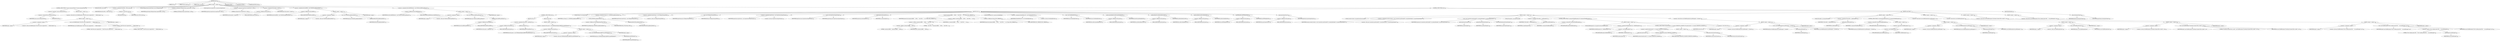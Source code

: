 digraph "parse" {  
"146" [label = <(METHOD,parse)<SUB>103</SUB>> ]
"4" [label = <(PARAM,this)<SUB>103</SUB>> ]
"147" [label = <(PARAM,Project project)<SUB>103</SUB>> ]
"148" [label = <(PARAM,Object source)<SUB>103</SUB>> ]
"149" [label = <(BLOCK,&lt;empty&gt;,&lt;empty&gt;)<SUB>103</SUB>> ]
"150" [label = <(CONTROL_STRUCTURE,if (!(source instanceof File)),if (!(source instanceof File)))<SUB>104</SUB>> ]
"151" [label = <(&lt;operator&gt;.logicalNot,!(source instanceof File))<SUB>104</SUB>> ]
"152" [label = <(&lt;operator&gt;.instanceOf,source instanceof File)<SUB>104</SUB>> ]
"153" [label = <(IDENTIFIER,source,source instanceof File)<SUB>104</SUB>> ]
"154" [label = <(TYPE_REF,File,File)<SUB>104</SUB>> ]
"155" [label = <(BLOCK,&lt;empty&gt;,&lt;empty&gt;)<SUB>104</SUB>> ]
"156" [label = <(&lt;operator&gt;.throw,throw new BuildException(&quot;Only File source supported by &quot; + &quot;default plugin&quot;);)<SUB>105</SUB>> ]
"157" [label = <(BLOCK,&lt;empty&gt;,&lt;empty&gt;)<SUB>105</SUB>> ]
"158" [label = <(&lt;operator&gt;.assignment,&lt;empty&gt;)> ]
"159" [label = <(IDENTIFIER,$obj1,&lt;empty&gt;)> ]
"160" [label = <(&lt;operator&gt;.alloc,new BuildException(&quot;Only File source supported by &quot; + &quot;default plugin&quot;))<SUB>105</SUB>> ]
"161" [label = <(&lt;init&gt;,new BuildException(&quot;Only File source supported by &quot; + &quot;default plugin&quot;))<SUB>105</SUB>> ]
"162" [label = <(IDENTIFIER,$obj1,new BuildException(&quot;Only File source supported by &quot; + &quot;default plugin&quot;))> ]
"163" [label = <(&lt;operator&gt;.addition,&quot;Only File source supported by &quot; + &quot;default plugin&quot;)<SUB>105</SUB>> ]
"164" [label = <(LITERAL,&quot;Only File source supported by &quot;,&quot;Only File source supported by &quot; + &quot;default plugin&quot;)<SUB>105</SUB>> ]
"165" [label = <(LITERAL,&quot;default plugin&quot;,&quot;Only File source supported by &quot; + &quot;default plugin&quot;)<SUB>106</SUB>> ]
"166" [label = <(IDENTIFIER,$obj1,&lt;empty&gt;)> ]
"167" [label = <(LOCAL,File bFile: java.io.File)> ]
"168" [label = <(&lt;operator&gt;.assignment,File bFile = (File) source)<SUB>108</SUB>> ]
"169" [label = <(IDENTIFIER,bFile,File bFile = (File) source)<SUB>108</SUB>> ]
"170" [label = <(&lt;operator&gt;.cast,(File) source)<SUB>108</SUB>> ]
"171" [label = <(TYPE_REF,File,File)<SUB>108</SUB>> ]
"172" [label = <(IDENTIFIER,source,(File) source)<SUB>108</SUB>> ]
"8" [label = <(LOCAL,FileInputStream inputStream: java.io.FileInputStream)> ]
"173" [label = <(&lt;operator&gt;.assignment,FileInputStream inputStream = null)<SUB>109</SUB>> ]
"174" [label = <(IDENTIFIER,inputStream,FileInputStream inputStream = null)<SUB>109</SUB>> ]
"175" [label = <(LITERAL,null,FileInputStream inputStream = null)<SUB>109</SUB>> ]
"10" [label = <(LOCAL,InputSource inputSource: org.xml.sax.InputSource)> ]
"176" [label = <(&lt;operator&gt;.assignment,InputSource inputSource = null)<SUB>110</SUB>> ]
"177" [label = <(IDENTIFIER,inputSource,InputSource inputSource = null)<SUB>110</SUB>> ]
"178" [label = <(LITERAL,null,InputSource inputSource = null)<SUB>110</SUB>> ]
"179" [label = <(&lt;operator&gt;.assignment,this.project = project)<SUB>112</SUB>> ]
"180" [label = <(&lt;operator&gt;.fieldAccess,this.project)<SUB>112</SUB>> ]
"3" [label = <(IDENTIFIER,this,this.project = project)<SUB>112</SUB>> ]
"181" [label = <(FIELD_IDENTIFIER,project,project)<SUB>112</SUB>> ]
"182" [label = <(IDENTIFIER,project,this.project = project)<SUB>112</SUB>> ]
"183" [label = <(&lt;operator&gt;.assignment,this.buildFile = new File(bFile.getAbsolutePath()))<SUB>113</SUB>> ]
"184" [label = <(&lt;operator&gt;.fieldAccess,this.buildFile)<SUB>113</SUB>> ]
"5" [label = <(IDENTIFIER,this,this.buildFile = new File(bFile.getAbsolutePath()))<SUB>113</SUB>> ]
"185" [label = <(FIELD_IDENTIFIER,buildFile,buildFile)<SUB>113</SUB>> ]
"186" [label = <(BLOCK,&lt;empty&gt;,&lt;empty&gt;)<SUB>113</SUB>> ]
"187" [label = <(&lt;operator&gt;.assignment,&lt;empty&gt;)> ]
"188" [label = <(IDENTIFIER,$obj2,&lt;empty&gt;)> ]
"189" [label = <(&lt;operator&gt;.alloc,new File(bFile.getAbsolutePath()))<SUB>113</SUB>> ]
"190" [label = <(&lt;init&gt;,new File(bFile.getAbsolutePath()))<SUB>113</SUB>> ]
"191" [label = <(IDENTIFIER,$obj2,new File(bFile.getAbsolutePath()))> ]
"192" [label = <(getAbsolutePath,bFile.getAbsolutePath())<SUB>113</SUB>> ]
"193" [label = <(IDENTIFIER,bFile,bFile.getAbsolutePath())<SUB>113</SUB>> ]
"194" [label = <(IDENTIFIER,$obj2,&lt;empty&gt;)> ]
"195" [label = <(&lt;operator&gt;.assignment,this.buildFileParent = new File(this.buildFile.getParent()))<SUB>114</SUB>> ]
"196" [label = <(&lt;operator&gt;.fieldAccess,this.buildFileParent)<SUB>114</SUB>> ]
"197" [label = <(IDENTIFIER,this,this.buildFileParent = new File(this.buildFile.getParent()))<SUB>114</SUB>> ]
"198" [label = <(FIELD_IDENTIFIER,buildFileParent,buildFileParent)<SUB>114</SUB>> ]
"199" [label = <(BLOCK,&lt;empty&gt;,&lt;empty&gt;)<SUB>114</SUB>> ]
"200" [label = <(&lt;operator&gt;.assignment,&lt;empty&gt;)> ]
"201" [label = <(IDENTIFIER,$obj3,&lt;empty&gt;)> ]
"202" [label = <(&lt;operator&gt;.alloc,new File(this.buildFile.getParent()))<SUB>114</SUB>> ]
"203" [label = <(&lt;init&gt;,new File(this.buildFile.getParent()))<SUB>114</SUB>> ]
"204" [label = <(IDENTIFIER,$obj3,new File(this.buildFile.getParent()))> ]
"205" [label = <(getParent,this.buildFile.getParent())<SUB>114</SUB>> ]
"206" [label = <(&lt;operator&gt;.fieldAccess,this.buildFile)<SUB>114</SUB>> ]
"6" [label = <(IDENTIFIER,this,this.buildFile.getParent())<SUB>114</SUB>> ]
"207" [label = <(FIELD_IDENTIFIER,buildFile,buildFile)<SUB>114</SUB>> ]
"208" [label = <(IDENTIFIER,$obj3,&lt;empty&gt;)> ]
"209" [label = <(CONTROL_STRUCTURE,try,try)<SUB>116</SUB>> ]
"210" [label = <(BLOCK,try,try)<SUB>116</SUB>> ]
"211" [label = <(CONTROL_STRUCTURE,try,try)<SUB>117</SUB>> ]
"212" [label = <(BLOCK,try,try)<SUB>117</SUB>> ]
"213" [label = <(&lt;operator&gt;.assignment,this.parser = getParser())<SUB>118</SUB>> ]
"214" [label = <(&lt;operator&gt;.fieldAccess,this.parser)<SUB>118</SUB>> ]
"215" [label = <(IDENTIFIER,this,this.parser = getParser())<SUB>118</SUB>> ]
"216" [label = <(FIELD_IDENTIFIER,parser,parser)<SUB>118</SUB>> ]
"217" [label = <(getParser,getParser())<SUB>118</SUB>> ]
"218" [label = <(IDENTIFIER,JAXPUtils,getParser())<SUB>118</SUB>> ]
"219" [label = <(BLOCK,catch,catch)> ]
"220" [label = <(BLOCK,&lt;empty&gt;,&lt;empty&gt;)<SUB>119</SUB>> ]
"221" [label = <(&lt;operator&gt;.assignment,this.parser = new XMLReaderAdapter(JAXPUtils.getXMLReader()))<SUB>120</SUB>> ]
"222" [label = <(&lt;operator&gt;.fieldAccess,this.parser)<SUB>120</SUB>> ]
"223" [label = <(IDENTIFIER,this,this.parser = new XMLReaderAdapter(JAXPUtils.getXMLReader()))<SUB>120</SUB>> ]
"224" [label = <(FIELD_IDENTIFIER,parser,parser)<SUB>120</SUB>> ]
"225" [label = <(BLOCK,&lt;empty&gt;,&lt;empty&gt;)<SUB>120</SUB>> ]
"226" [label = <(&lt;operator&gt;.assignment,&lt;empty&gt;)> ]
"227" [label = <(IDENTIFIER,$obj4,&lt;empty&gt;)> ]
"228" [label = <(&lt;operator&gt;.alloc,new XMLReaderAdapter(JAXPUtils.getXMLReader()))<SUB>120</SUB>> ]
"229" [label = <(&lt;init&gt;,new XMLReaderAdapter(JAXPUtils.getXMLReader()))<SUB>120</SUB>> ]
"230" [label = <(IDENTIFIER,$obj4,new XMLReaderAdapter(JAXPUtils.getXMLReader()))> ]
"231" [label = <(getXMLReader,getXMLReader())<SUB>120</SUB>> ]
"232" [label = <(IDENTIFIER,JAXPUtils,getXMLReader())<SUB>120</SUB>> ]
"233" [label = <(IDENTIFIER,$obj4,&lt;empty&gt;)> ]
"234" [label = <(LOCAL,String uri: java.lang.String)> ]
"235" [label = <(&lt;operator&gt;.assignment,String uri = toURI(bFile.getAbsolutePath()))<SUB>124</SUB>> ]
"236" [label = <(IDENTIFIER,uri,String uri = toURI(bFile.getAbsolutePath()))<SUB>124</SUB>> ]
"237" [label = <(toURI,toURI(bFile.getAbsolutePath()))<SUB>124</SUB>> ]
"238" [label = <(&lt;operator&gt;.fieldAccess,ProjectHelperImpl.FILE_UTILS)<SUB>124</SUB>> ]
"239" [label = <(IDENTIFIER,ProjectHelperImpl,toURI(bFile.getAbsolutePath()))<SUB>124</SUB>> ]
"240" [label = <(FIELD_IDENTIFIER,FILE_UTILS,FILE_UTILS)<SUB>124</SUB>> ]
"241" [label = <(getAbsolutePath,bFile.getAbsolutePath())<SUB>124</SUB>> ]
"242" [label = <(IDENTIFIER,bFile,bFile.getAbsolutePath())<SUB>124</SUB>> ]
"243" [label = <(&lt;operator&gt;.assignment,inputStream = new FileInputStream(bFile))<SUB>125</SUB>> ]
"244" [label = <(IDENTIFIER,inputStream,inputStream = new FileInputStream(bFile))<SUB>125</SUB>> ]
"245" [label = <(&lt;operator&gt;.alloc,new FileInputStream(bFile))<SUB>125</SUB>> ]
"246" [label = <(&lt;init&gt;,new FileInputStream(bFile))<SUB>125</SUB>> ]
"7" [label = <(IDENTIFIER,inputStream,new FileInputStream(bFile))<SUB>125</SUB>> ]
"247" [label = <(IDENTIFIER,bFile,new FileInputStream(bFile))<SUB>125</SUB>> ]
"248" [label = <(&lt;operator&gt;.assignment,inputSource = new InputSource(inputStream))<SUB>126</SUB>> ]
"249" [label = <(IDENTIFIER,inputSource,inputSource = new InputSource(inputStream))<SUB>126</SUB>> ]
"250" [label = <(&lt;operator&gt;.alloc,new InputSource(inputStream))<SUB>126</SUB>> ]
"251" [label = <(&lt;init&gt;,new InputSource(inputStream))<SUB>126</SUB>> ]
"9" [label = <(IDENTIFIER,inputSource,new InputSource(inputStream))<SUB>126</SUB>> ]
"252" [label = <(IDENTIFIER,inputStream,new InputSource(inputStream))<SUB>126</SUB>> ]
"253" [label = <(setSystemId,setSystemId(uri))<SUB>127</SUB>> ]
"254" [label = <(IDENTIFIER,inputSource,setSystemId(uri))<SUB>127</SUB>> ]
"255" [label = <(IDENTIFIER,uri,setSystemId(uri))<SUB>127</SUB>> ]
"256" [label = <(log,log(&quot;parsing buildfile &quot; + bFile + &quot; with URI = &quot; + uri, Project.MSG_VERBOSE))<SUB>128</SUB>> ]
"257" [label = <(IDENTIFIER,project,log(&quot;parsing buildfile &quot; + bFile + &quot; with URI = &quot; + uri, Project.MSG_VERBOSE))<SUB>128</SUB>> ]
"258" [label = <(&lt;operator&gt;.addition,&quot;parsing buildfile &quot; + bFile + &quot; with URI = &quot; + uri)<SUB>128</SUB>> ]
"259" [label = <(&lt;operator&gt;.addition,&quot;parsing buildfile &quot; + bFile + &quot; with URI = &quot;)<SUB>128</SUB>> ]
"260" [label = <(&lt;operator&gt;.addition,&quot;parsing buildfile &quot; + bFile)<SUB>128</SUB>> ]
"261" [label = <(LITERAL,&quot;parsing buildfile &quot;,&quot;parsing buildfile &quot; + bFile)<SUB>128</SUB>> ]
"262" [label = <(IDENTIFIER,bFile,&quot;parsing buildfile &quot; + bFile)<SUB>128</SUB>> ]
"263" [label = <(LITERAL,&quot; with URI = &quot;,&quot;parsing buildfile &quot; + bFile + &quot; with URI = &quot;)<SUB>128</SUB>> ]
"264" [label = <(IDENTIFIER,uri,&quot;parsing buildfile &quot; + bFile + &quot; with URI = &quot; + uri)<SUB>129</SUB>> ]
"265" [label = <(&lt;operator&gt;.fieldAccess,Project.MSG_VERBOSE)<SUB>129</SUB>> ]
"266" [label = <(IDENTIFIER,Project,log(&quot;parsing buildfile &quot; + bFile + &quot; with URI = &quot; + uri, Project.MSG_VERBOSE))<SUB>129</SUB>> ]
"267" [label = <(FIELD_IDENTIFIER,MSG_VERBOSE,MSG_VERBOSE)<SUB>129</SUB>> ]
"13" [label = <(LOCAL,HandlerBase hb: org.xml.sax.HandlerBase)> ]
"268" [label = <(&lt;operator&gt;.assignment,HandlerBase hb = new RootHandler(this))<SUB>130</SUB>> ]
"269" [label = <(IDENTIFIER,hb,HandlerBase hb = new RootHandler(this))<SUB>130</SUB>> ]
"270" [label = <(&lt;operator&gt;.alloc,new RootHandler(this))<SUB>130</SUB>> ]
"271" [label = <(&lt;init&gt;,new RootHandler(this))<SUB>130</SUB>> ]
"12" [label = <(IDENTIFIER,hb,new RootHandler(this))<SUB>130</SUB>> ]
"11" [label = <(IDENTIFIER,this,new RootHandler(this))<SUB>130</SUB>> ]
"272" [label = <(setDocumentHandler,setDocumentHandler(hb))<SUB>131</SUB>> ]
"273" [label = <(&lt;operator&gt;.fieldAccess,this.parser)<SUB>131</SUB>> ]
"274" [label = <(IDENTIFIER,this,setDocumentHandler(hb))<SUB>131</SUB>> ]
"275" [label = <(FIELD_IDENTIFIER,parser,parser)<SUB>131</SUB>> ]
"276" [label = <(IDENTIFIER,hb,setDocumentHandler(hb))<SUB>131</SUB>> ]
"277" [label = <(setEntityResolver,setEntityResolver(hb))<SUB>132</SUB>> ]
"278" [label = <(&lt;operator&gt;.fieldAccess,this.parser)<SUB>132</SUB>> ]
"279" [label = <(IDENTIFIER,this,setEntityResolver(hb))<SUB>132</SUB>> ]
"280" [label = <(FIELD_IDENTIFIER,parser,parser)<SUB>132</SUB>> ]
"281" [label = <(IDENTIFIER,hb,setEntityResolver(hb))<SUB>132</SUB>> ]
"282" [label = <(setErrorHandler,setErrorHandler(hb))<SUB>133</SUB>> ]
"283" [label = <(&lt;operator&gt;.fieldAccess,this.parser)<SUB>133</SUB>> ]
"284" [label = <(IDENTIFIER,this,setErrorHandler(hb))<SUB>133</SUB>> ]
"285" [label = <(FIELD_IDENTIFIER,parser,parser)<SUB>133</SUB>> ]
"286" [label = <(IDENTIFIER,hb,setErrorHandler(hb))<SUB>133</SUB>> ]
"287" [label = <(setDTDHandler,setDTDHandler(hb))<SUB>134</SUB>> ]
"288" [label = <(&lt;operator&gt;.fieldAccess,this.parser)<SUB>134</SUB>> ]
"289" [label = <(IDENTIFIER,this,setDTDHandler(hb))<SUB>134</SUB>> ]
"290" [label = <(FIELD_IDENTIFIER,parser,parser)<SUB>134</SUB>> ]
"291" [label = <(IDENTIFIER,hb,setDTDHandler(hb))<SUB>134</SUB>> ]
"292" [label = <(parse,parse(inputSource))<SUB>135</SUB>> ]
"293" [label = <(&lt;operator&gt;.fieldAccess,this.parser)<SUB>135</SUB>> ]
"294" [label = <(IDENTIFIER,this,parse(inputSource))<SUB>135</SUB>> ]
"295" [label = <(FIELD_IDENTIFIER,parser,parser)<SUB>135</SUB>> ]
"296" [label = <(IDENTIFIER,inputSource,parse(inputSource))<SUB>135</SUB>> ]
"297" [label = <(BLOCK,catch,catch)> ]
"298" [label = <(BLOCK,&lt;empty&gt;,&lt;empty&gt;)<SUB>136</SUB>> ]
"15" [label = <(LOCAL,Location location: org.apache.tools.ant.Location)> ]
"299" [label = <(&lt;operator&gt;.assignment,Location location = new Location(exc.getSystemId(), exc.getLineNumber(), exc.getColumnNumber()))<SUB>137</SUB>> ]
"300" [label = <(IDENTIFIER,location,Location location = new Location(exc.getSystemId(), exc.getLineNumber(), exc.getColumnNumber()))<SUB>137</SUB>> ]
"301" [label = <(&lt;operator&gt;.alloc,new Location(exc.getSystemId(), exc.getLineNumber(), exc.getColumnNumber()))<SUB>138</SUB>> ]
"302" [label = <(&lt;init&gt;,new Location(exc.getSystemId(), exc.getLineNumber(), exc.getColumnNumber()))<SUB>138</SUB>> ]
"14" [label = <(IDENTIFIER,location,new Location(exc.getSystemId(), exc.getLineNumber(), exc.getColumnNumber()))<SUB>137</SUB>> ]
"303" [label = <(getSystemId,getSystemId())<SUB>138</SUB>> ]
"304" [label = <(IDENTIFIER,exc,getSystemId())<SUB>138</SUB>> ]
"305" [label = <(getLineNumber,getLineNumber())<SUB>138</SUB>> ]
"306" [label = <(IDENTIFIER,exc,getLineNumber())<SUB>138</SUB>> ]
"307" [label = <(getColumnNumber,getColumnNumber())<SUB>139</SUB>> ]
"308" [label = <(IDENTIFIER,exc,getColumnNumber())<SUB>139</SUB>> ]
"309" [label = <(LOCAL,Throwable t: java.lang.Throwable)> ]
"310" [label = <(&lt;operator&gt;.assignment,Throwable t = getException())<SUB>141</SUB>> ]
"311" [label = <(IDENTIFIER,t,Throwable t = getException())<SUB>141</SUB>> ]
"312" [label = <(getException,getException())<SUB>141</SUB>> ]
"313" [label = <(IDENTIFIER,exc,getException())<SUB>141</SUB>> ]
"314" [label = <(CONTROL_STRUCTURE,if (t instanceof BuildException),if (t instanceof BuildException))<SUB>142</SUB>> ]
"315" [label = <(&lt;operator&gt;.instanceOf,t instanceof BuildException)<SUB>142</SUB>> ]
"316" [label = <(IDENTIFIER,t,t instanceof BuildException)<SUB>142</SUB>> ]
"317" [label = <(TYPE_REF,BuildException,BuildException)<SUB>142</SUB>> ]
"318" [label = <(BLOCK,&lt;empty&gt;,&lt;empty&gt;)<SUB>142</SUB>> ]
"319" [label = <(LOCAL,BuildException be: org.apache.tools.ant.BuildException)> ]
"320" [label = <(&lt;operator&gt;.assignment,BuildException be = (BuildException) t)<SUB>143</SUB>> ]
"321" [label = <(IDENTIFIER,be,BuildException be = (BuildException) t)<SUB>143</SUB>> ]
"322" [label = <(&lt;operator&gt;.cast,(BuildException) t)<SUB>143</SUB>> ]
"323" [label = <(TYPE_REF,BuildException,BuildException)<SUB>143</SUB>> ]
"324" [label = <(IDENTIFIER,t,(BuildException) t)<SUB>143</SUB>> ]
"325" [label = <(CONTROL_STRUCTURE,if (be.getLocation() == Location.UNKNOWN_LOCATION),if (be.getLocation() == Location.UNKNOWN_LOCATION))<SUB>144</SUB>> ]
"326" [label = <(&lt;operator&gt;.equals,be.getLocation() == Location.UNKNOWN_LOCATION)<SUB>144</SUB>> ]
"327" [label = <(getLocation,getLocation())<SUB>144</SUB>> ]
"328" [label = <(IDENTIFIER,be,getLocation())<SUB>144</SUB>> ]
"329" [label = <(&lt;operator&gt;.fieldAccess,Location.UNKNOWN_LOCATION)<SUB>144</SUB>> ]
"330" [label = <(IDENTIFIER,Location,be.getLocation() == Location.UNKNOWN_LOCATION)<SUB>144</SUB>> ]
"331" [label = <(FIELD_IDENTIFIER,UNKNOWN_LOCATION,UNKNOWN_LOCATION)<SUB>144</SUB>> ]
"332" [label = <(BLOCK,&lt;empty&gt;,&lt;empty&gt;)<SUB>144</SUB>> ]
"333" [label = <(setLocation,setLocation(location))<SUB>145</SUB>> ]
"334" [label = <(IDENTIFIER,be,setLocation(location))<SUB>145</SUB>> ]
"335" [label = <(IDENTIFIER,location,setLocation(location))<SUB>145</SUB>> ]
"336" [label = <(&lt;operator&gt;.throw,throw be;)<SUB>147</SUB>> ]
"337" [label = <(IDENTIFIER,be,throw be;)<SUB>147</SUB>> ]
"338" [label = <(&lt;operator&gt;.throw,throw new BuildException(exc.getMessage(), t, location);)<SUB>150</SUB>> ]
"339" [label = <(BLOCK,&lt;empty&gt;,&lt;empty&gt;)<SUB>150</SUB>> ]
"340" [label = <(&lt;operator&gt;.assignment,&lt;empty&gt;)> ]
"341" [label = <(IDENTIFIER,$obj9,&lt;empty&gt;)> ]
"342" [label = <(&lt;operator&gt;.alloc,new BuildException(exc.getMessage(), t, location))<SUB>150</SUB>> ]
"343" [label = <(&lt;init&gt;,new BuildException(exc.getMessage(), t, location))<SUB>150</SUB>> ]
"344" [label = <(IDENTIFIER,$obj9,new BuildException(exc.getMessage(), t, location))> ]
"345" [label = <(getMessage,getMessage())<SUB>150</SUB>> ]
"346" [label = <(IDENTIFIER,exc,getMessage())<SUB>150</SUB>> ]
"347" [label = <(IDENTIFIER,t,new BuildException(exc.getMessage(), t, location))<SUB>150</SUB>> ]
"348" [label = <(IDENTIFIER,location,new BuildException(exc.getMessage(), t, location))<SUB>150</SUB>> ]
"349" [label = <(IDENTIFIER,$obj9,&lt;empty&gt;)> ]
"350" [label = <(BLOCK,&lt;empty&gt;,&lt;empty&gt;)<SUB>151</SUB>> ]
"351" [label = <(LOCAL,Throwable t: java.lang.Throwable)> ]
"352" [label = <(&lt;operator&gt;.assignment,Throwable t = getException())<SUB>152</SUB>> ]
"353" [label = <(IDENTIFIER,t,Throwable t = getException())<SUB>152</SUB>> ]
"354" [label = <(getException,getException())<SUB>152</SUB>> ]
"355" [label = <(IDENTIFIER,exc,getException())<SUB>152</SUB>> ]
"356" [label = <(CONTROL_STRUCTURE,if (t instanceof BuildException),if (t instanceof BuildException))<SUB>153</SUB>> ]
"357" [label = <(&lt;operator&gt;.instanceOf,t instanceof BuildException)<SUB>153</SUB>> ]
"358" [label = <(IDENTIFIER,t,t instanceof BuildException)<SUB>153</SUB>> ]
"359" [label = <(TYPE_REF,BuildException,BuildException)<SUB>153</SUB>> ]
"360" [label = <(BLOCK,&lt;empty&gt;,&lt;empty&gt;)<SUB>153</SUB>> ]
"361" [label = <(&lt;operator&gt;.throw,throw (BuildException) t;)<SUB>154</SUB>> ]
"362" [label = <(&lt;operator&gt;.cast,(BuildException) t)<SUB>154</SUB>> ]
"363" [label = <(TYPE_REF,BuildException,BuildException)<SUB>154</SUB>> ]
"364" [label = <(IDENTIFIER,t,(BuildException) t)<SUB>154</SUB>> ]
"365" [label = <(&lt;operator&gt;.throw,throw new BuildException(exc.getMessage(), t);)<SUB>156</SUB>> ]
"366" [label = <(BLOCK,&lt;empty&gt;,&lt;empty&gt;)<SUB>156</SUB>> ]
"367" [label = <(&lt;operator&gt;.assignment,&lt;empty&gt;)> ]
"368" [label = <(IDENTIFIER,$obj10,&lt;empty&gt;)> ]
"369" [label = <(&lt;operator&gt;.alloc,new BuildException(exc.getMessage(), t))<SUB>156</SUB>> ]
"370" [label = <(&lt;init&gt;,new BuildException(exc.getMessage(), t))<SUB>156</SUB>> ]
"371" [label = <(IDENTIFIER,$obj10,new BuildException(exc.getMessage(), t))> ]
"372" [label = <(getMessage,getMessage())<SUB>156</SUB>> ]
"373" [label = <(IDENTIFIER,exc,getMessage())<SUB>156</SUB>> ]
"374" [label = <(IDENTIFIER,t,new BuildException(exc.getMessage(), t))<SUB>156</SUB>> ]
"375" [label = <(IDENTIFIER,$obj10,&lt;empty&gt;)> ]
"376" [label = <(BLOCK,&lt;empty&gt;,&lt;empty&gt;)<SUB>157</SUB>> ]
"377" [label = <(&lt;operator&gt;.throw,throw new BuildException(exc);)<SUB>158</SUB>> ]
"378" [label = <(BLOCK,&lt;empty&gt;,&lt;empty&gt;)<SUB>158</SUB>> ]
"379" [label = <(&lt;operator&gt;.assignment,&lt;empty&gt;)> ]
"380" [label = <(IDENTIFIER,$obj11,&lt;empty&gt;)> ]
"381" [label = <(&lt;operator&gt;.alloc,new BuildException(exc))<SUB>158</SUB>> ]
"382" [label = <(&lt;init&gt;,new BuildException(exc))<SUB>158</SUB>> ]
"383" [label = <(IDENTIFIER,$obj11,new BuildException(exc))> ]
"384" [label = <(IDENTIFIER,exc,new BuildException(exc))<SUB>158</SUB>> ]
"385" [label = <(IDENTIFIER,$obj11,&lt;empty&gt;)> ]
"386" [label = <(BLOCK,&lt;empty&gt;,&lt;empty&gt;)<SUB>159</SUB>> ]
"387" [label = <(&lt;operator&gt;.throw,throw new BuildException(&quot;Encoding of project file is invalid.&quot;, exc);)<SUB>160</SUB>> ]
"388" [label = <(BLOCK,&lt;empty&gt;,&lt;empty&gt;)<SUB>160</SUB>> ]
"389" [label = <(&lt;operator&gt;.assignment,&lt;empty&gt;)> ]
"390" [label = <(IDENTIFIER,$obj12,&lt;empty&gt;)> ]
"391" [label = <(&lt;operator&gt;.alloc,new BuildException(&quot;Encoding of project file is invalid.&quot;, exc))<SUB>160</SUB>> ]
"392" [label = <(&lt;init&gt;,new BuildException(&quot;Encoding of project file is invalid.&quot;, exc))<SUB>160</SUB>> ]
"393" [label = <(IDENTIFIER,$obj12,new BuildException(&quot;Encoding of project file is invalid.&quot;, exc))> ]
"394" [label = <(LITERAL,&quot;Encoding of project file is invalid.&quot;,new BuildException(&quot;Encoding of project file is invalid.&quot;, exc))<SUB>160</SUB>> ]
"395" [label = <(IDENTIFIER,exc,new BuildException(&quot;Encoding of project file is invalid.&quot;, exc))<SUB>161</SUB>> ]
"396" [label = <(IDENTIFIER,$obj12,&lt;empty&gt;)> ]
"397" [label = <(BLOCK,&lt;empty&gt;,&lt;empty&gt;)<SUB>162</SUB>> ]
"398" [label = <(&lt;operator&gt;.throw,throw new BuildException(&quot;Error reading project file: &quot; + exc.getMessage(), exc);)<SUB>163</SUB>> ]
"399" [label = <(BLOCK,&lt;empty&gt;,&lt;empty&gt;)<SUB>163</SUB>> ]
"400" [label = <(&lt;operator&gt;.assignment,&lt;empty&gt;)> ]
"401" [label = <(IDENTIFIER,$obj13,&lt;empty&gt;)> ]
"402" [label = <(&lt;operator&gt;.alloc,new BuildException(&quot;Error reading project file: &quot; + exc.getMessage(), exc))<SUB>163</SUB>> ]
"403" [label = <(&lt;init&gt;,new BuildException(&quot;Error reading project file: &quot; + exc.getMessage(), exc))<SUB>163</SUB>> ]
"404" [label = <(IDENTIFIER,$obj13,new BuildException(&quot;Error reading project file: &quot; + exc.getMessage(), exc))> ]
"405" [label = <(&lt;operator&gt;.addition,&quot;Error reading project file: &quot; + exc.getMessage())<SUB>163</SUB>> ]
"406" [label = <(LITERAL,&quot;Error reading project file: &quot;,&quot;Error reading project file: &quot; + exc.getMessage())<SUB>163</SUB>> ]
"407" [label = <(getMessage,exc.getMessage())<SUB>164</SUB>> ]
"408" [label = <(IDENTIFIER,exc,exc.getMessage())<SUB>164</SUB>> ]
"409" [label = <(IDENTIFIER,exc,new BuildException(&quot;Error reading project file: &quot; + exc.getMessage(), exc))<SUB>164</SUB>> ]
"410" [label = <(IDENTIFIER,$obj13,&lt;empty&gt;)> ]
"411" [label = <(BLOCK,finally,finally)<SUB>165</SUB>> ]
"412" [label = <(close,close(inputStream))<SUB>166</SUB>> ]
"413" [label = <(IDENTIFIER,FileUtils,close(inputStream))<SUB>166</SUB>> ]
"414" [label = <(IDENTIFIER,inputStream,close(inputStream))<SUB>166</SUB>> ]
"415" [label = <(MODIFIER,PUBLIC)> ]
"416" [label = <(MODIFIER,VIRTUAL)> ]
"417" [label = <(METHOD_RETURN,void)<SUB>103</SUB>> ]
  "146" -> "4" 
  "146" -> "147" 
  "146" -> "148" 
  "146" -> "149" 
  "146" -> "415" 
  "146" -> "416" 
  "146" -> "417" 
  "149" -> "150" 
  "149" -> "167" 
  "149" -> "168" 
  "149" -> "8" 
  "149" -> "173" 
  "149" -> "10" 
  "149" -> "176" 
  "149" -> "179" 
  "149" -> "183" 
  "149" -> "195" 
  "149" -> "209" 
  "150" -> "151" 
  "150" -> "155" 
  "151" -> "152" 
  "152" -> "153" 
  "152" -> "154" 
  "155" -> "156" 
  "156" -> "157" 
  "157" -> "158" 
  "157" -> "161" 
  "157" -> "166" 
  "158" -> "159" 
  "158" -> "160" 
  "161" -> "162" 
  "161" -> "163" 
  "163" -> "164" 
  "163" -> "165" 
  "168" -> "169" 
  "168" -> "170" 
  "170" -> "171" 
  "170" -> "172" 
  "173" -> "174" 
  "173" -> "175" 
  "176" -> "177" 
  "176" -> "178" 
  "179" -> "180" 
  "179" -> "182" 
  "180" -> "3" 
  "180" -> "181" 
  "183" -> "184" 
  "183" -> "186" 
  "184" -> "5" 
  "184" -> "185" 
  "186" -> "187" 
  "186" -> "190" 
  "186" -> "194" 
  "187" -> "188" 
  "187" -> "189" 
  "190" -> "191" 
  "190" -> "192" 
  "192" -> "193" 
  "195" -> "196" 
  "195" -> "199" 
  "196" -> "197" 
  "196" -> "198" 
  "199" -> "200" 
  "199" -> "203" 
  "199" -> "208" 
  "200" -> "201" 
  "200" -> "202" 
  "203" -> "204" 
  "203" -> "205" 
  "205" -> "206" 
  "206" -> "6" 
  "206" -> "207" 
  "209" -> "210" 
  "209" -> "297" 
  "209" -> "411" 
  "210" -> "211" 
  "210" -> "234" 
  "210" -> "235" 
  "210" -> "243" 
  "210" -> "246" 
  "210" -> "248" 
  "210" -> "251" 
  "210" -> "253" 
  "210" -> "256" 
  "210" -> "13" 
  "210" -> "268" 
  "210" -> "271" 
  "210" -> "272" 
  "210" -> "277" 
  "210" -> "282" 
  "210" -> "287" 
  "210" -> "292" 
  "211" -> "212" 
  "211" -> "219" 
  "212" -> "213" 
  "213" -> "214" 
  "213" -> "217" 
  "214" -> "215" 
  "214" -> "216" 
  "217" -> "218" 
  "219" -> "220" 
  "220" -> "221" 
  "221" -> "222" 
  "221" -> "225" 
  "222" -> "223" 
  "222" -> "224" 
  "225" -> "226" 
  "225" -> "229" 
  "225" -> "233" 
  "226" -> "227" 
  "226" -> "228" 
  "229" -> "230" 
  "229" -> "231" 
  "231" -> "232" 
  "235" -> "236" 
  "235" -> "237" 
  "237" -> "238" 
  "237" -> "241" 
  "238" -> "239" 
  "238" -> "240" 
  "241" -> "242" 
  "243" -> "244" 
  "243" -> "245" 
  "246" -> "7" 
  "246" -> "247" 
  "248" -> "249" 
  "248" -> "250" 
  "251" -> "9" 
  "251" -> "252" 
  "253" -> "254" 
  "253" -> "255" 
  "256" -> "257" 
  "256" -> "258" 
  "256" -> "265" 
  "258" -> "259" 
  "258" -> "264" 
  "259" -> "260" 
  "259" -> "263" 
  "260" -> "261" 
  "260" -> "262" 
  "265" -> "266" 
  "265" -> "267" 
  "268" -> "269" 
  "268" -> "270" 
  "271" -> "12" 
  "271" -> "11" 
  "272" -> "273" 
  "272" -> "276" 
  "273" -> "274" 
  "273" -> "275" 
  "277" -> "278" 
  "277" -> "281" 
  "278" -> "279" 
  "278" -> "280" 
  "282" -> "283" 
  "282" -> "286" 
  "283" -> "284" 
  "283" -> "285" 
  "287" -> "288" 
  "287" -> "291" 
  "288" -> "289" 
  "288" -> "290" 
  "292" -> "293" 
  "292" -> "296" 
  "293" -> "294" 
  "293" -> "295" 
  "297" -> "298" 
  "297" -> "350" 
  "297" -> "376" 
  "297" -> "386" 
  "297" -> "397" 
  "298" -> "15" 
  "298" -> "299" 
  "298" -> "302" 
  "298" -> "309" 
  "298" -> "310" 
  "298" -> "314" 
  "298" -> "338" 
  "299" -> "300" 
  "299" -> "301" 
  "302" -> "14" 
  "302" -> "303" 
  "302" -> "305" 
  "302" -> "307" 
  "303" -> "304" 
  "305" -> "306" 
  "307" -> "308" 
  "310" -> "311" 
  "310" -> "312" 
  "312" -> "313" 
  "314" -> "315" 
  "314" -> "318" 
  "315" -> "316" 
  "315" -> "317" 
  "318" -> "319" 
  "318" -> "320" 
  "318" -> "325" 
  "318" -> "336" 
  "320" -> "321" 
  "320" -> "322" 
  "322" -> "323" 
  "322" -> "324" 
  "325" -> "326" 
  "325" -> "332" 
  "326" -> "327" 
  "326" -> "329" 
  "327" -> "328" 
  "329" -> "330" 
  "329" -> "331" 
  "332" -> "333" 
  "333" -> "334" 
  "333" -> "335" 
  "336" -> "337" 
  "338" -> "339" 
  "339" -> "340" 
  "339" -> "343" 
  "339" -> "349" 
  "340" -> "341" 
  "340" -> "342" 
  "343" -> "344" 
  "343" -> "345" 
  "343" -> "347" 
  "343" -> "348" 
  "345" -> "346" 
  "350" -> "351" 
  "350" -> "352" 
  "350" -> "356" 
  "350" -> "365" 
  "352" -> "353" 
  "352" -> "354" 
  "354" -> "355" 
  "356" -> "357" 
  "356" -> "360" 
  "357" -> "358" 
  "357" -> "359" 
  "360" -> "361" 
  "361" -> "362" 
  "362" -> "363" 
  "362" -> "364" 
  "365" -> "366" 
  "366" -> "367" 
  "366" -> "370" 
  "366" -> "375" 
  "367" -> "368" 
  "367" -> "369" 
  "370" -> "371" 
  "370" -> "372" 
  "370" -> "374" 
  "372" -> "373" 
  "376" -> "377" 
  "377" -> "378" 
  "378" -> "379" 
  "378" -> "382" 
  "378" -> "385" 
  "379" -> "380" 
  "379" -> "381" 
  "382" -> "383" 
  "382" -> "384" 
  "386" -> "387" 
  "387" -> "388" 
  "388" -> "389" 
  "388" -> "392" 
  "388" -> "396" 
  "389" -> "390" 
  "389" -> "391" 
  "392" -> "393" 
  "392" -> "394" 
  "392" -> "395" 
  "397" -> "398" 
  "398" -> "399" 
  "399" -> "400" 
  "399" -> "403" 
  "399" -> "410" 
  "400" -> "401" 
  "400" -> "402" 
  "403" -> "404" 
  "403" -> "405" 
  "403" -> "409" 
  "405" -> "406" 
  "405" -> "407" 
  "407" -> "408" 
  "411" -> "412" 
  "412" -> "413" 
  "412" -> "414" 
}

